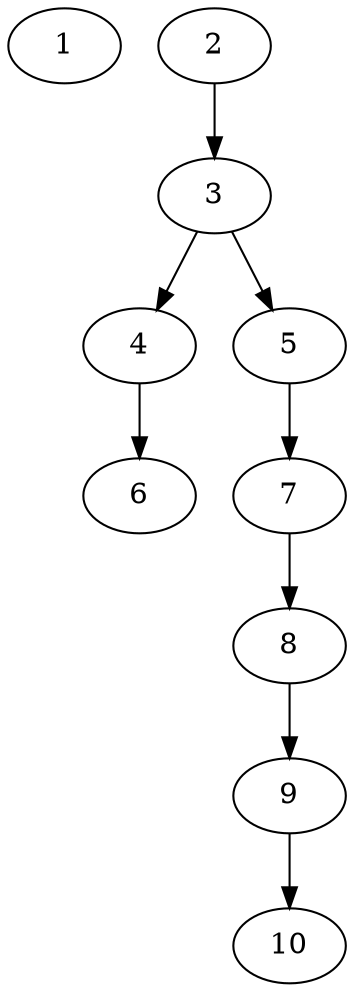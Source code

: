 // DAG (tier=1-easy, mode=data, n=10, ccr=0.320, fat=0.458, density=0.350, regular=0.686, jump=0.035, mindata=1048576, maxdata=8388608)
// DAG automatically generated by daggen at Sun Aug 24 16:33:32 2025
// /home/ermia/Project/Environments/daggen/bin/daggen --dot --ccr 0.320 --fat 0.458 --regular 0.686 --density 0.350 --jump 0.035 --mindata 1048576 --maxdata 8388608 -n 10 
digraph G {
  1 [size="15270626591896924", alpha="0.10", expect_size="7635313295948462"]
  2 [size="482120666929665", alpha="0.13", expect_size="241060333464832"]
  2 -> 3 [size ="21852290285568"]
  3 [size="51367229011217968", alpha="0.17", expect_size="25683614505608984"]
  3 -> 4 [size ="29365505097728"]
  3 -> 5 [size ="29365505097728"]
  4 [size="76516955251792576", alpha="0.08", expect_size="38258477625896288"]
  4 -> 6 [size ="75447148740608"]
  5 [size="113688558310814736", alpha="0.14", expect_size="56844279155407368"]
  5 -> 7 [size ="100425059532800"]
  6 [size="18080704323925252", alpha="0.02", expect_size="9040352161962626"]
  7 [size="551500569963940", alpha="0.16", expect_size="275750284981970"]
  7 -> 8 [size ="9443232186368"]
  8 [size="413793656070450", alpha="0.01", expect_size="206896828035225"]
  8 -> 9 [size ="21798166986752"]
  9 [size="143609126622127456256", alpha="0.13", expect_size="71804563311063728128"]
  9 -> 10 [size ="219387231469568"]
  10 [size="101610117989538988032", alpha="0.12", expect_size="50805058994769494016"]
}